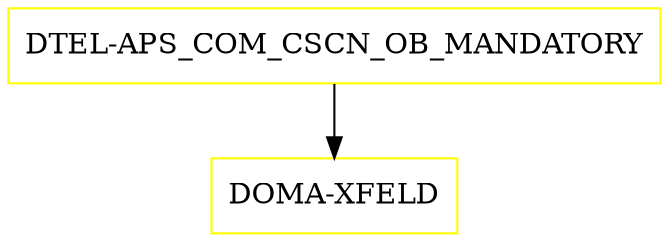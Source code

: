 digraph G {
  "DTEL-APS_COM_CSCN_OB_MANDATORY" [shape=box,color=yellow];
  "DOMA-XFELD" [shape=box,color=yellow,URL="./DOMA_XFELD.html"];
  "DTEL-APS_COM_CSCN_OB_MANDATORY" -> "DOMA-XFELD";
}
